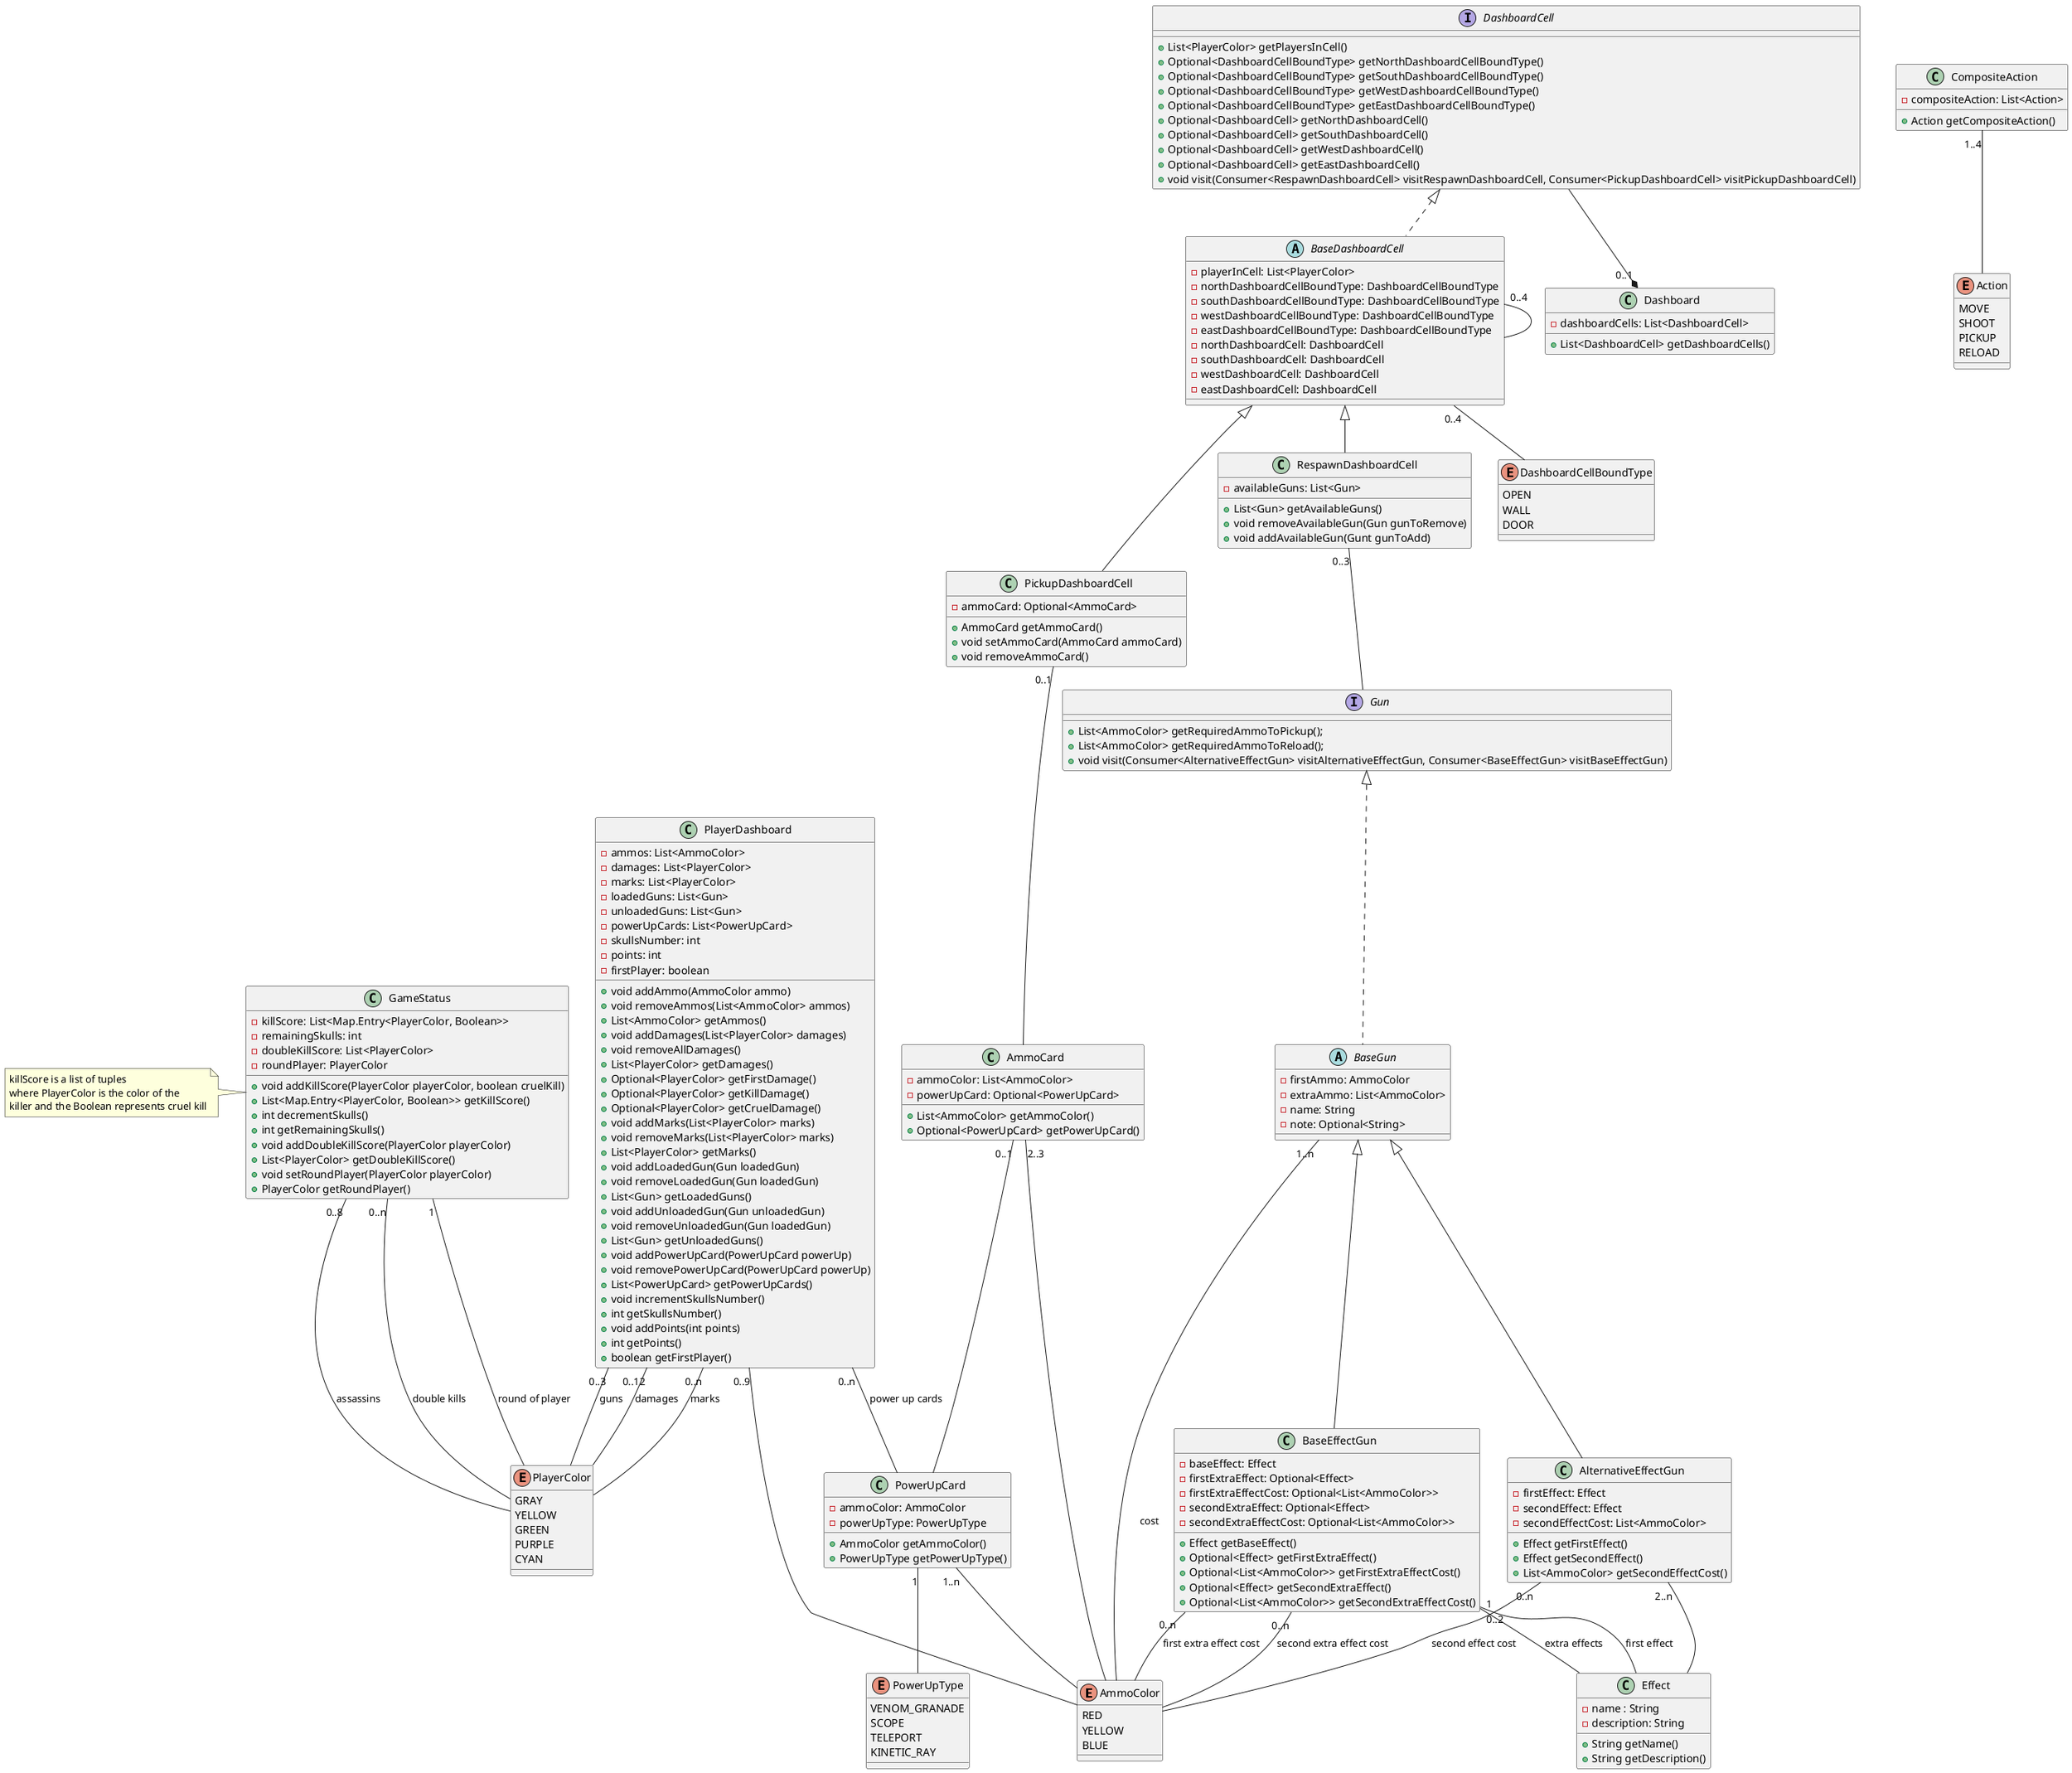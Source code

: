 @startuml

enum AmmoColor {
    RED
    YELLOW
    BLUE
}

interface Gun {
    +List<AmmoColor> getRequiredAmmoToPickup();
    +List<AmmoColor> getRequiredAmmoToReload();
    +void visit(Consumer<AlternativeEffectGun> visitAlternativeEffectGun, Consumer<BaseEffectGun> visitBaseEffectGun)
}

BaseGun "1..n"-- AmmoColor: cost

abstract class BaseGun implements Gun {
    -firstAmmo: AmmoColor
    -extraAmmo: List<AmmoColor>
    -name: String
    -note: Optional<String>
}

class AlternativeEffectGun extends BaseGun {
    -firstEffect: Effect
    -secondEffect: Effect
    -secondEffectCost: List<AmmoColor>

    +Effect getFirstEffect()
    +Effect getSecondEffect()
    +List<AmmoColor> getSecondEffectCost()
}

AlternativeEffectGun "0..n"-- AmmoColor: "second effect cost"
AlternativeEffectGun "2..n"-- Effect

class BaseEffectGun extends BaseGun {
    -baseEffect: Effect
    -firstExtraEffect: Optional<Effect>
    -firstExtraEffectCost: Optional<List<AmmoColor>>
    -secondExtraEffect: Optional<Effect>
    -secondExtraEffectCost: Optional<List<AmmoColor>>

    +Effect getBaseEffect()
    +Optional<Effect> getFirstExtraEffect()
    +Optional<List<AmmoColor>> getFirstExtraEffectCost()
    +Optional<Effect> getSecondExtraEffect()
    +Optional<List<AmmoColor>> getSecondExtraEffectCost()
}

BaseEffectGun "1"-- Effect: "first effect"
BaseEffectGun "0..2"-- Effect: "extra effects"
BaseEffectGun "0..n"-- AmmoColor: "first extra effect cost"
BaseEffectGun "0..n"-- AmmoColor: "second extra effect cost"

class PowerUpCard {
    -ammoColor: AmmoColor
    -powerUpType: PowerUpType
    +AmmoColor getAmmoColor()
    +PowerUpType getPowerUpType()
}

PowerUpCard "1..n"-- AmmoColor

enum PowerUpType {
    VENOM_GRANADE
    SCOPE
    TELEPORT
    KINETIC_RAY
}

PowerUpCard "1"-- PowerUpType

class Effect {
    -name : String
    -description: String
    +String getName()
    +String getDescription()
}

enum PlayerColor {
    GRAY
    YELLOW
    GREEN
    PURPLE
    CYAN
}

class PlayerDashboard {
    -ammos: List<AmmoColor>
    -damages: List<PlayerColor>
    -marks: List<PlayerColor>
    -loadedGuns: List<Gun>
    -unloadedGuns: List<Gun>
    -powerUpCards: List<PowerUpCard>
    -skullsNumber: int
    -points: int
    -firstPlayer: boolean

    +void addAmmo(AmmoColor ammo)
    +void removeAmmos(List<AmmoColor> ammos)
    +List<AmmoColor> getAmmos()
    +void addDamages(List<PlayerColor> damages)
    +void removeAllDamages()
    +List<PlayerColor> getDamages()
    +Optional<PlayerColor> getFirstDamage()
    +Optional<PlayerColor> getKillDamage()
    +Optional<PlayerColor> getCruelDamage()
    +void addMarks(List<PlayerColor> marks)
    +void removeMarks(List<PlayerColor> marks)
    +List<PlayerColor> getMarks()
    +void addLoadedGun(Gun loadedGun)
    +void removeLoadedGun(Gun loadedGun)
    +List<Gun> getLoadedGuns()
    +void addUnloadedGun(Gun unloadedGun)
    +void removeUnloadedGun(Gun loadedGun)
    +List<Gun> getUnloadedGuns()
    +void addPowerUpCard(PowerUpCard powerUp)
    +void removePowerUpCard(PowerUpCard powerUp)
    +List<PowerUpCard> getPowerUpCards()
    +void incrementSkullsNumber()
    +int getSkullsNumber()
    +void addPoints(int points)
    +int getPoints()
    +boolean getFirstPlayer()
}

PlayerDashboard "0..9"-- AmmoColor
PlayerDashboard "0..12"-- PlayerColor: "damages"
PlayerDashboard "0..n"-- PlayerColor: "marks"
PlayerDashboard "0..3"-- PlayerColor: "guns"
PlayerDashboard "0..n"-- PowerUpCard: "power up cards"

class AmmoCard {
    -ammoColor: List<AmmoColor>
    -powerUpCard: Optional<PowerUpCard>
    
    +List<AmmoColor> getAmmoColor()
    +Optional<PowerUpCard> getPowerUpCard()
}

AmmoCard "2..3"-- AmmoColor
AmmoCard "0..1"-- PowerUpCard

enum Action {
    MOVE
    SHOOT
    PICKUP
    RELOAD
}

class CompositeAction {
    -compositeAction: List<Action>
    +Action getCompositeAction()
}

CompositeAction "1..4"-- Action

class GameStatus {
    -killScore: List<Map.Entry<PlayerColor, Boolean>>
    -remainingSkulls: int
    -doubleKillScore: List<PlayerColor>
    -roundPlayer: PlayerColor

    +void addKillScore(PlayerColor playerColor, boolean cruelKill)
    +List<Map.Entry<PlayerColor, Boolean>> getKillScore()
    +int decrementSkulls()
    +int getRemainingSkulls()
    +void addDoubleKillScore(PlayerColor playerColor)
    +List<PlayerColor> getDoubleKillScore()
    +void setRoundPlayer(PlayerColor playerColor)
    +PlayerColor getRoundPlayer()
}

note left: killScore is a list of tuples\nwhere PlayerColor is the color of the\nkiller and the Boolean represents cruel kill

GameStatus "0..8"-- PlayerColor: "assassins"
GameStatus "0..n"-- PlayerColor: "double kills"
GameStatus "1"-- PlayerColor: "round of player"

class Dashboard {
    -dashboardCells: List<DashboardCell>

    +List<DashboardCell> getDashboardCells()
}

enum DashboardCellBoundType{
    OPEN
    WALL
    DOOR
}

interface DashboardCell {
    +List<PlayerColor> getPlayersInCell()
    +Optional<DashboardCellBoundType> getNorthDashboardCellBoundType()
    +Optional<DashboardCellBoundType> getSouthDashboardCellBoundType()
    +Optional<DashboardCellBoundType> getWestDashboardCellBoundType()
    +Optional<DashboardCellBoundType> getEastDashboardCellBoundType()
    +Optional<DashboardCell> getNorthDashboardCell()
    +Optional<DashboardCell> getSouthDashboardCell()
    +Optional<DashboardCell> getWestDashboardCell()
    +Optional<DashboardCell> getEastDashboardCell()
    +void visit(Consumer<RespawnDashboardCell> visitRespawnDashboardCell, Consumer<PickupDashboardCell> visitPickupDashboardCell)
}

DashboardCell --*"0..1" Dashboard

abstract class BaseDashboardCell implements DashboardCell {
    -playerInCell: List<PlayerColor>
    -northDashboardCellBoundType: DashboardCellBoundType
    -southDashboardCellBoundType: DashboardCellBoundType
    -westDashboardCellBoundType: DashboardCellBoundType
    -eastDashboardCellBoundType: DashboardCellBoundType
    -northDashboardCell: DashboardCell
    -southDashboardCell: DashboardCell
    -westDashboardCell: DashboardCell
    -eastDashboardCell: DashboardCell

}


BaseDashboardCell "0..4"-- BaseDashboardCell
BaseDashboardCell "0..4"-- DashboardCellBoundType

class RespawnDashboardCell extends BaseDashboardCell {
    -availableGuns: List<Gun>
    +List<Gun> getAvailableGuns()
    +void removeAvailableGun(Gun gunToRemove)
    +void addAvailableGun(Gunt gunToAdd)
}

RespawnDashboardCell "0..3"-- Gun

class PickupDashboardCell extends BaseDashboardCell {
    -ammoCard: Optional<AmmoCard>
    +AmmoCard getAmmoCard()
    +void setAmmoCard(AmmoCard ammoCard)
    +void removeAmmoCard()
}

PickupDashboardCell "0..1"-- AmmoCard

@enduml